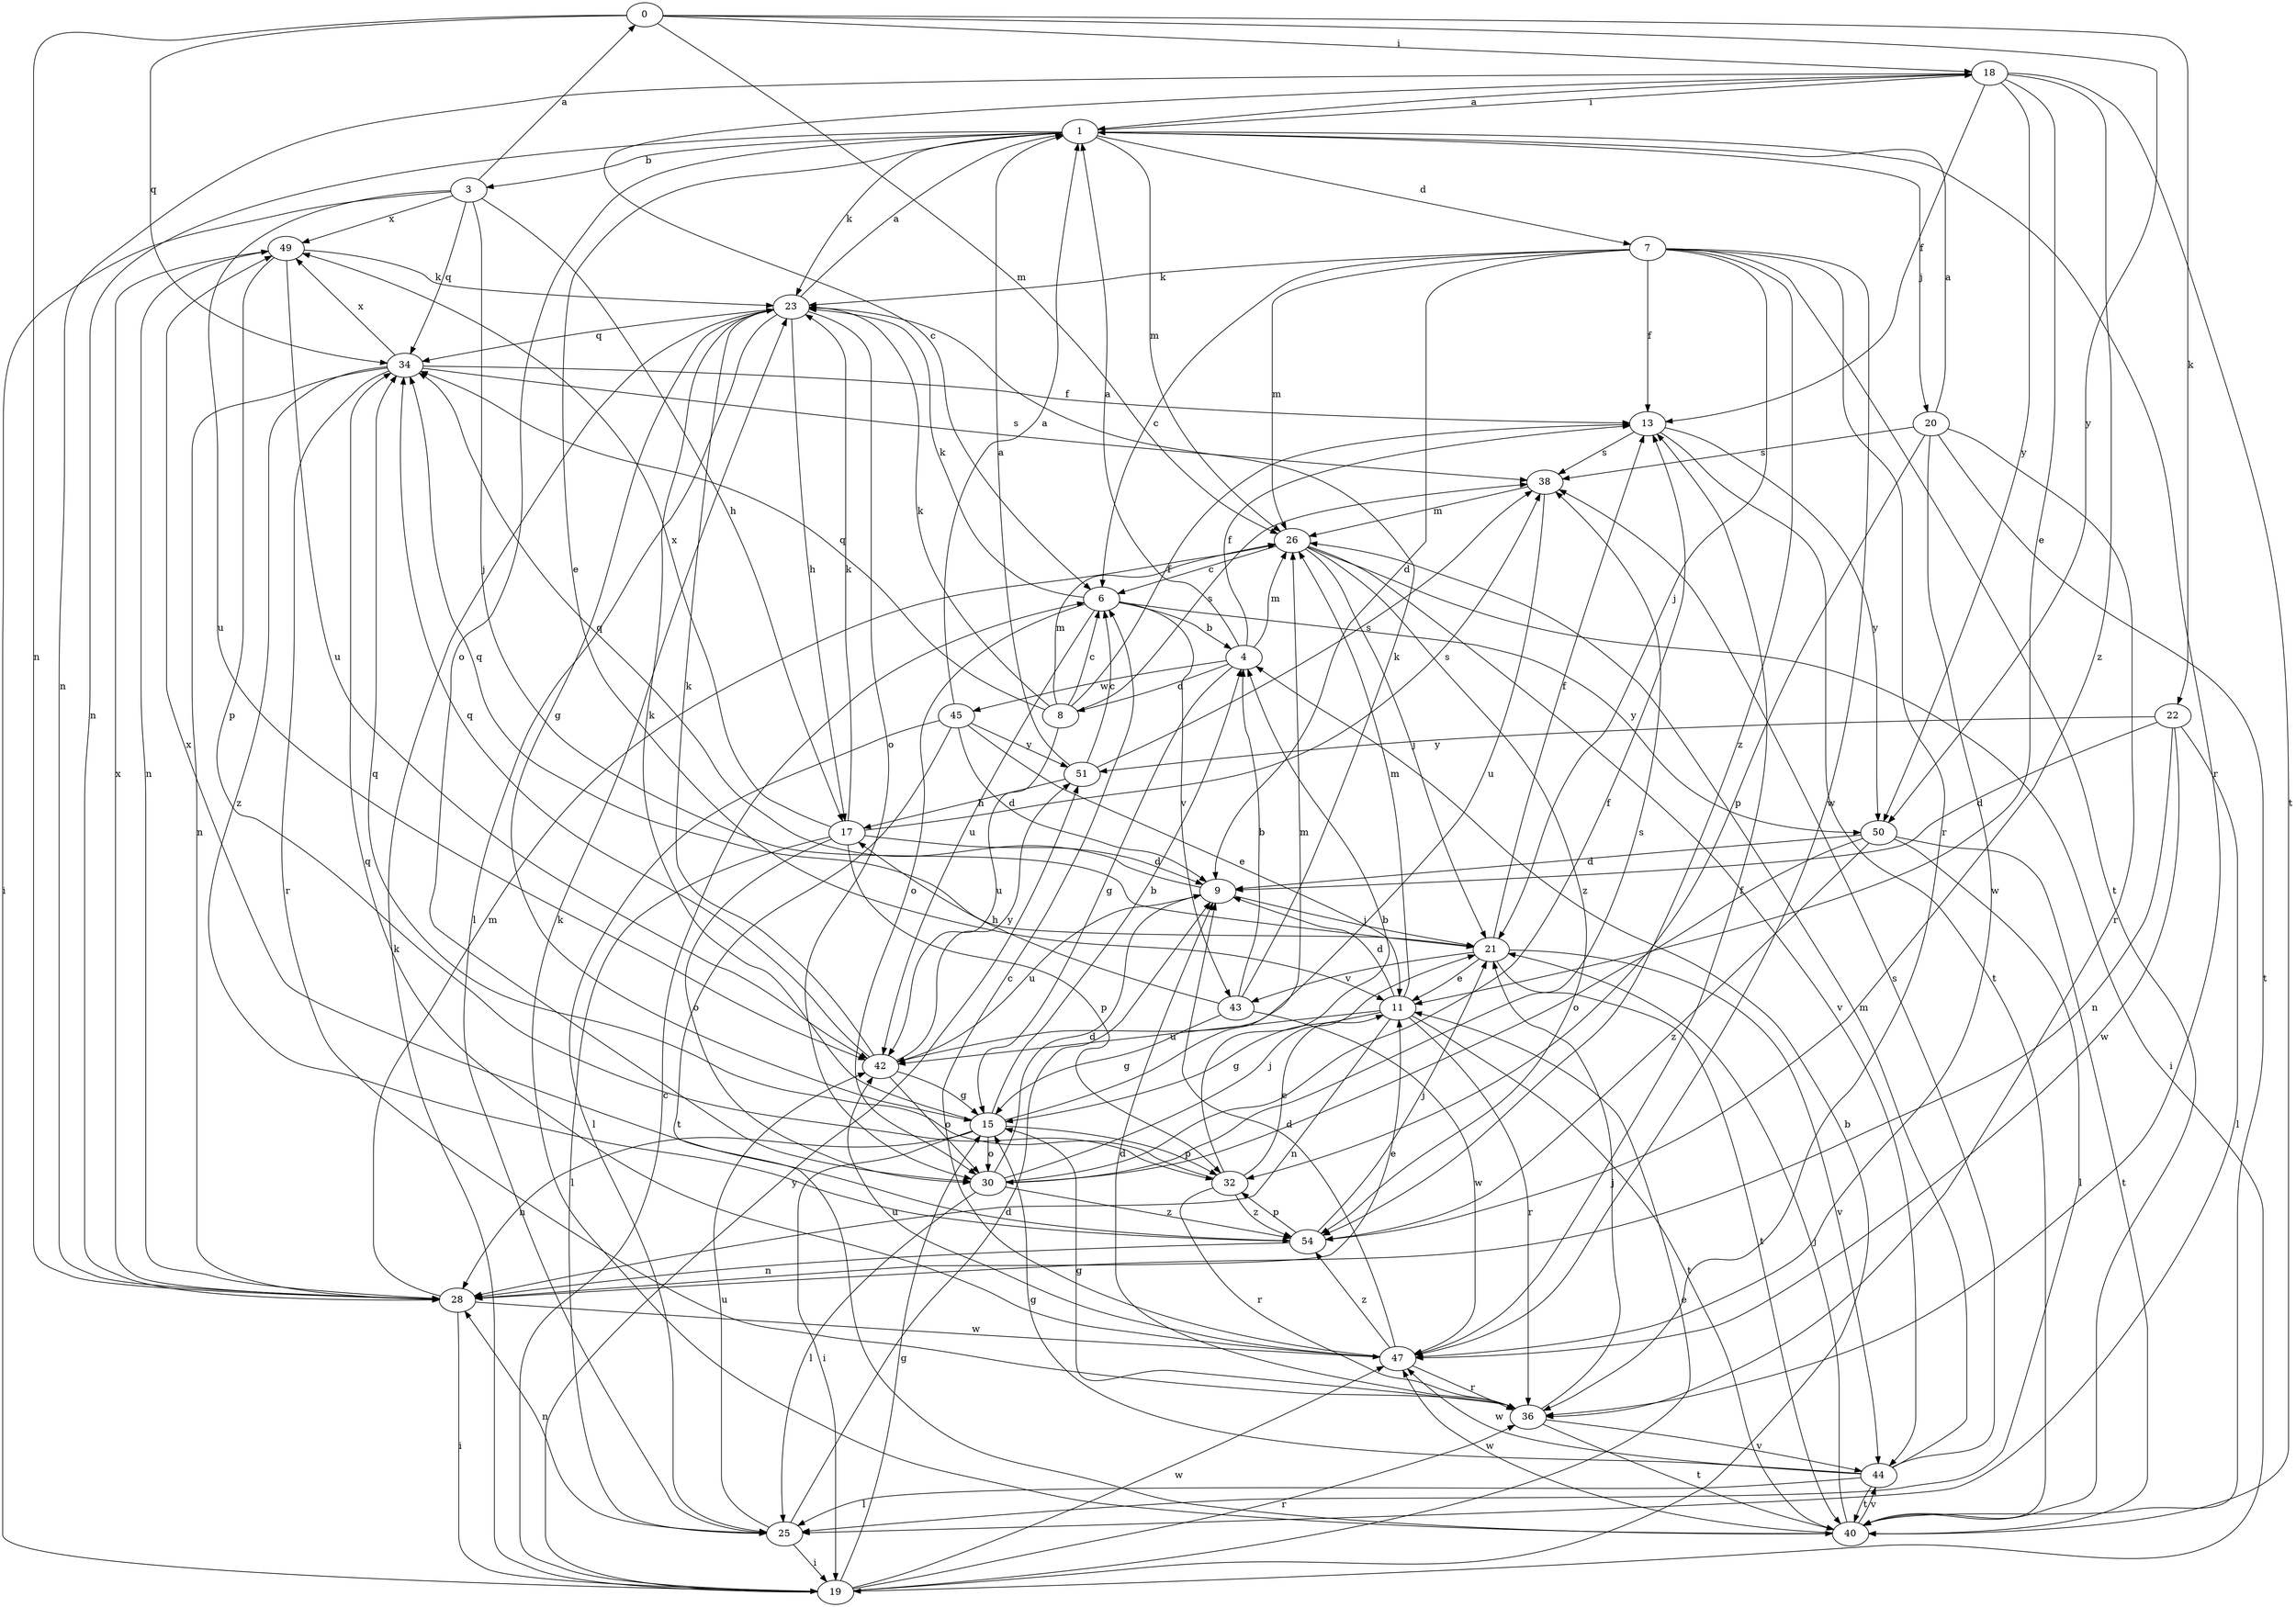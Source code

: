 strict digraph  {
0;
1;
3;
4;
6;
7;
8;
9;
11;
13;
15;
17;
18;
19;
20;
21;
22;
23;
25;
26;
28;
30;
32;
34;
36;
38;
40;
42;
43;
44;
45;
47;
49;
50;
51;
54;
0 -> 18  [label=i];
0 -> 22  [label=k];
0 -> 26  [label=m];
0 -> 28  [label=n];
0 -> 34  [label=q];
0 -> 50  [label=y];
1 -> 3  [label=b];
1 -> 7  [label=d];
1 -> 11  [label=e];
1 -> 18  [label=i];
1 -> 20  [label=j];
1 -> 23  [label=k];
1 -> 26  [label=m];
1 -> 28  [label=n];
1 -> 30  [label=o];
1 -> 36  [label=r];
3 -> 0  [label=a];
3 -> 17  [label=h];
3 -> 19  [label=i];
3 -> 21  [label=j];
3 -> 34  [label=q];
3 -> 42  [label=u];
3 -> 49  [label=x];
4 -> 1  [label=a];
4 -> 8  [label=d];
4 -> 13  [label=f];
4 -> 15  [label=g];
4 -> 26  [label=m];
4 -> 45  [label=w];
6 -> 4  [label=b];
6 -> 23  [label=k];
6 -> 30  [label=o];
6 -> 42  [label=u];
6 -> 43  [label=v];
6 -> 50  [label=y];
7 -> 6  [label=c];
7 -> 9  [label=d];
7 -> 13  [label=f];
7 -> 21  [label=j];
7 -> 23  [label=k];
7 -> 26  [label=m];
7 -> 36  [label=r];
7 -> 40  [label=t];
7 -> 47  [label=w];
7 -> 54  [label=z];
8 -> 6  [label=c];
8 -> 13  [label=f];
8 -> 23  [label=k];
8 -> 26  [label=m];
8 -> 34  [label=q];
8 -> 38  [label=s];
8 -> 42  [label=u];
9 -> 21  [label=j];
9 -> 34  [label=q];
9 -> 42  [label=u];
11 -> 9  [label=d];
11 -> 15  [label=g];
11 -> 26  [label=m];
11 -> 28  [label=n];
11 -> 36  [label=r];
11 -> 40  [label=t];
11 -> 42  [label=u];
13 -> 38  [label=s];
13 -> 40  [label=t];
13 -> 50  [label=y];
15 -> 4  [label=b];
15 -> 19  [label=i];
15 -> 23  [label=k];
15 -> 26  [label=m];
15 -> 28  [label=n];
15 -> 30  [label=o];
15 -> 32  [label=p];
17 -> 9  [label=d];
17 -> 23  [label=k];
17 -> 25  [label=l];
17 -> 30  [label=o];
17 -> 32  [label=p];
17 -> 38  [label=s];
17 -> 49  [label=x];
18 -> 1  [label=a];
18 -> 6  [label=c];
18 -> 11  [label=e];
18 -> 13  [label=f];
18 -> 28  [label=n];
18 -> 40  [label=t];
18 -> 50  [label=y];
18 -> 54  [label=z];
19 -> 4  [label=b];
19 -> 6  [label=c];
19 -> 11  [label=e];
19 -> 15  [label=g];
19 -> 23  [label=k];
19 -> 36  [label=r];
19 -> 47  [label=w];
19 -> 51  [label=y];
20 -> 1  [label=a];
20 -> 32  [label=p];
20 -> 36  [label=r];
20 -> 38  [label=s];
20 -> 40  [label=t];
20 -> 47  [label=w];
21 -> 11  [label=e];
21 -> 13  [label=f];
21 -> 34  [label=q];
21 -> 40  [label=t];
21 -> 43  [label=v];
21 -> 44  [label=v];
22 -> 9  [label=d];
22 -> 25  [label=l];
22 -> 28  [label=n];
22 -> 47  [label=w];
22 -> 51  [label=y];
23 -> 1  [label=a];
23 -> 15  [label=g];
23 -> 17  [label=h];
23 -> 25  [label=l];
23 -> 30  [label=o];
23 -> 34  [label=q];
25 -> 9  [label=d];
25 -> 19  [label=i];
25 -> 28  [label=n];
25 -> 42  [label=u];
26 -> 6  [label=c];
26 -> 19  [label=i];
26 -> 21  [label=j];
26 -> 44  [label=v];
26 -> 54  [label=z];
28 -> 11  [label=e];
28 -> 19  [label=i];
28 -> 26  [label=m];
28 -> 47  [label=w];
28 -> 49  [label=x];
30 -> 9  [label=d];
30 -> 13  [label=f];
30 -> 21  [label=j];
30 -> 25  [label=l];
30 -> 38  [label=s];
30 -> 54  [label=z];
32 -> 4  [label=b];
32 -> 11  [label=e];
32 -> 34  [label=q];
32 -> 36  [label=r];
32 -> 54  [label=z];
34 -> 13  [label=f];
34 -> 28  [label=n];
34 -> 36  [label=r];
34 -> 38  [label=s];
34 -> 49  [label=x];
34 -> 54  [label=z];
36 -> 9  [label=d];
36 -> 15  [label=g];
36 -> 21  [label=j];
36 -> 40  [label=t];
36 -> 44  [label=v];
38 -> 26  [label=m];
38 -> 42  [label=u];
40 -> 21  [label=j];
40 -> 23  [label=k];
40 -> 44  [label=v];
40 -> 47  [label=w];
42 -> 15  [label=g];
42 -> 23  [label=k];
42 -> 30  [label=o];
42 -> 34  [label=q];
42 -> 51  [label=y];
43 -> 4  [label=b];
43 -> 15  [label=g];
43 -> 17  [label=h];
43 -> 23  [label=k];
43 -> 47  [label=w];
44 -> 15  [label=g];
44 -> 25  [label=l];
44 -> 26  [label=m];
44 -> 38  [label=s];
44 -> 40  [label=t];
44 -> 47  [label=w];
45 -> 1  [label=a];
45 -> 9  [label=d];
45 -> 11  [label=e];
45 -> 25  [label=l];
45 -> 40  [label=t];
45 -> 51  [label=y];
47 -> 6  [label=c];
47 -> 9  [label=d];
47 -> 13  [label=f];
47 -> 34  [label=q];
47 -> 36  [label=r];
47 -> 42  [label=u];
47 -> 54  [label=z];
49 -> 23  [label=k];
49 -> 28  [label=n];
49 -> 32  [label=p];
49 -> 42  [label=u];
50 -> 9  [label=d];
50 -> 25  [label=l];
50 -> 30  [label=o];
50 -> 40  [label=t];
50 -> 54  [label=z];
51 -> 1  [label=a];
51 -> 6  [label=c];
51 -> 17  [label=h];
51 -> 38  [label=s];
54 -> 21  [label=j];
54 -> 28  [label=n];
54 -> 32  [label=p];
54 -> 49  [label=x];
}
